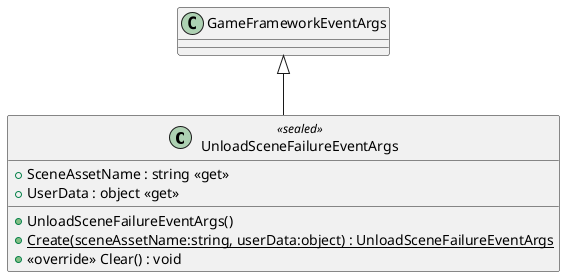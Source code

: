 @startuml
class UnloadSceneFailureEventArgs <<sealed>> {
    + UnloadSceneFailureEventArgs()
    + SceneAssetName : string <<get>>
    + UserData : object <<get>>
    + {static} Create(sceneAssetName:string, userData:object) : UnloadSceneFailureEventArgs
    + <<override>> Clear() : void
}
GameFrameworkEventArgs <|-- UnloadSceneFailureEventArgs
@enduml
